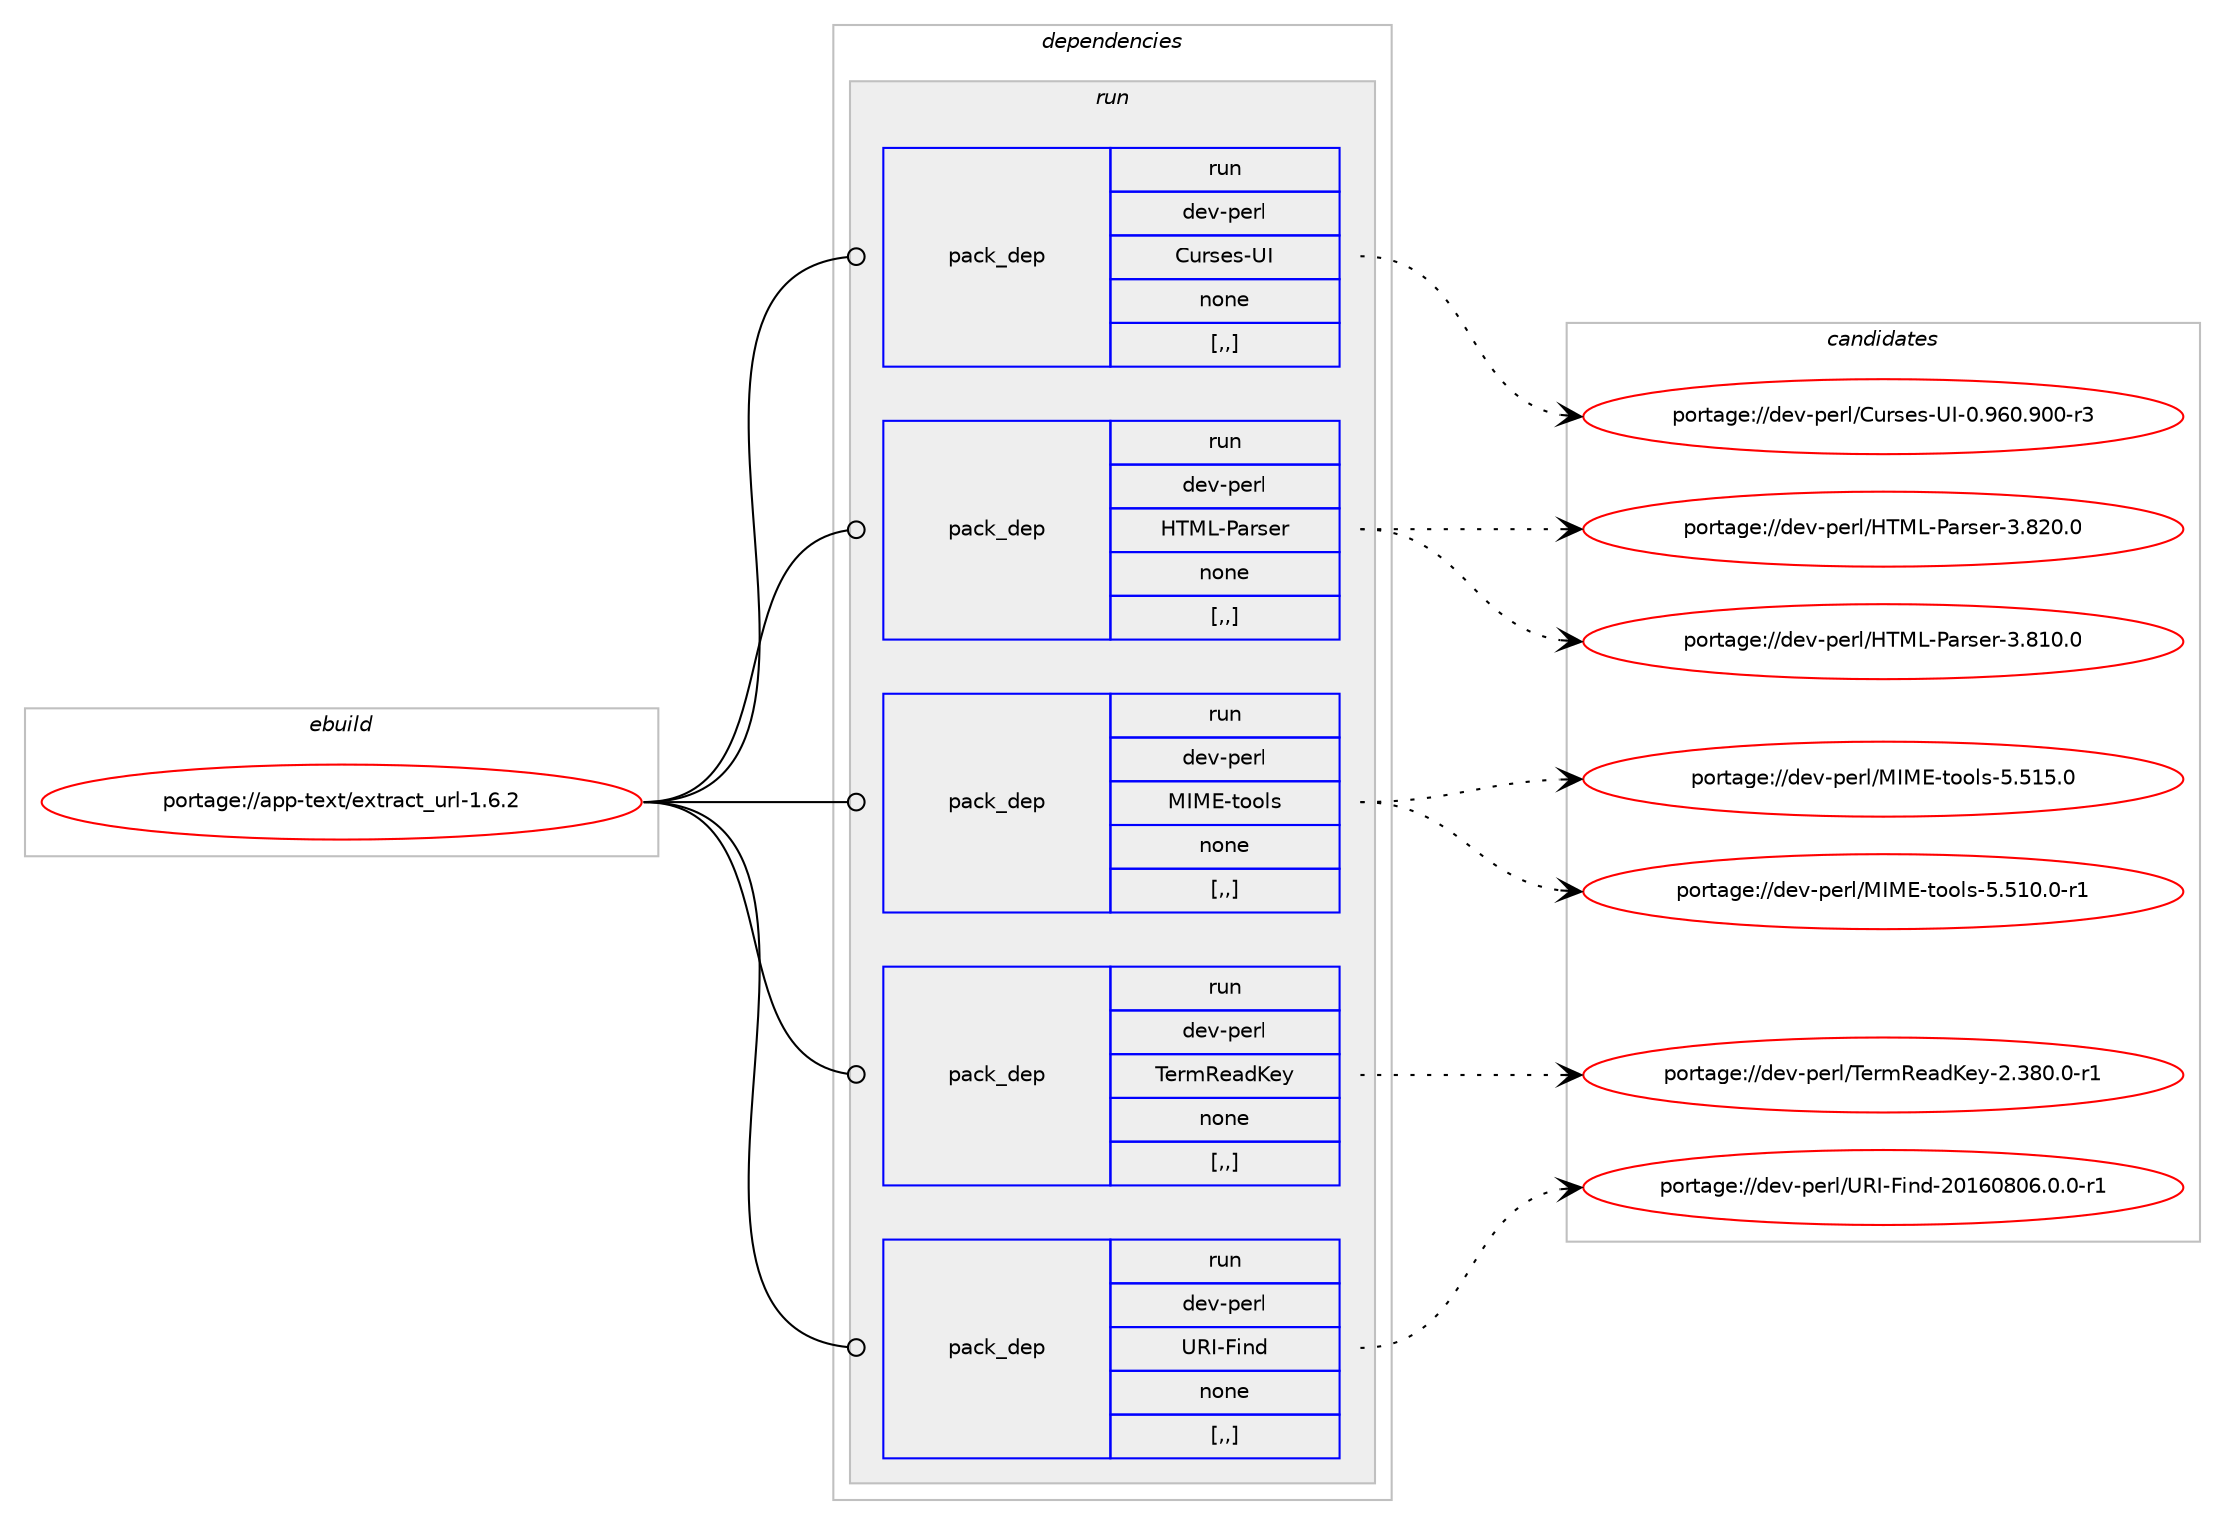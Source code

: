 digraph prolog {

# *************
# Graph options
# *************

newrank=true;
concentrate=true;
compound=true;
graph [rankdir=LR,fontname=Helvetica,fontsize=10,ranksep=1.5];#, ranksep=2.5, nodesep=0.2];
edge  [arrowhead=vee];
node  [fontname=Helvetica,fontsize=10];

# **********
# The ebuild
# **********

subgraph cluster_leftcol {
color=gray;
label=<<i>ebuild</i>>;
id [label="portage://app-text/extract_url-1.6.2", color=red, width=4, href="../app-text/extract_url-1.6.2.svg"];
}

# ****************
# The dependencies
# ****************

subgraph cluster_midcol {
color=gray;
label=<<i>dependencies</i>>;
subgraph cluster_compile {
fillcolor="#eeeeee";
style=filled;
label=<<i>compile</i>>;
}
subgraph cluster_compileandrun {
fillcolor="#eeeeee";
style=filled;
label=<<i>compile and run</i>>;
}
subgraph cluster_run {
fillcolor="#eeeeee";
style=filled;
label=<<i>run</i>>;
subgraph pack399782 {
dependency548735 [label=<<TABLE BORDER="0" CELLBORDER="1" CELLSPACING="0" CELLPADDING="4" WIDTH="220"><TR><TD ROWSPAN="6" CELLPADDING="30">pack_dep</TD></TR><TR><TD WIDTH="110">run</TD></TR><TR><TD>dev-perl</TD></TR><TR><TD>Curses-UI</TD></TR><TR><TD>none</TD></TR><TR><TD>[,,]</TD></TR></TABLE>>, shape=none, color=blue];
}
id:e -> dependency548735:w [weight=20,style="solid",arrowhead="odot"];
subgraph pack399783 {
dependency548736 [label=<<TABLE BORDER="0" CELLBORDER="1" CELLSPACING="0" CELLPADDING="4" WIDTH="220"><TR><TD ROWSPAN="6" CELLPADDING="30">pack_dep</TD></TR><TR><TD WIDTH="110">run</TD></TR><TR><TD>dev-perl</TD></TR><TR><TD>HTML-Parser</TD></TR><TR><TD>none</TD></TR><TR><TD>[,,]</TD></TR></TABLE>>, shape=none, color=blue];
}
id:e -> dependency548736:w [weight=20,style="solid",arrowhead="odot"];
subgraph pack399784 {
dependency548737 [label=<<TABLE BORDER="0" CELLBORDER="1" CELLSPACING="0" CELLPADDING="4" WIDTH="220"><TR><TD ROWSPAN="6" CELLPADDING="30">pack_dep</TD></TR><TR><TD WIDTH="110">run</TD></TR><TR><TD>dev-perl</TD></TR><TR><TD>MIME-tools</TD></TR><TR><TD>none</TD></TR><TR><TD>[,,]</TD></TR></TABLE>>, shape=none, color=blue];
}
id:e -> dependency548737:w [weight=20,style="solid",arrowhead="odot"];
subgraph pack399785 {
dependency548738 [label=<<TABLE BORDER="0" CELLBORDER="1" CELLSPACING="0" CELLPADDING="4" WIDTH="220"><TR><TD ROWSPAN="6" CELLPADDING="30">pack_dep</TD></TR><TR><TD WIDTH="110">run</TD></TR><TR><TD>dev-perl</TD></TR><TR><TD>TermReadKey</TD></TR><TR><TD>none</TD></TR><TR><TD>[,,]</TD></TR></TABLE>>, shape=none, color=blue];
}
id:e -> dependency548738:w [weight=20,style="solid",arrowhead="odot"];
subgraph pack399786 {
dependency548739 [label=<<TABLE BORDER="0" CELLBORDER="1" CELLSPACING="0" CELLPADDING="4" WIDTH="220"><TR><TD ROWSPAN="6" CELLPADDING="30">pack_dep</TD></TR><TR><TD WIDTH="110">run</TD></TR><TR><TD>dev-perl</TD></TR><TR><TD>URI-Find</TD></TR><TR><TD>none</TD></TR><TR><TD>[,,]</TD></TR></TABLE>>, shape=none, color=blue];
}
id:e -> dependency548739:w [weight=20,style="solid",arrowhead="odot"];
}
}

# **************
# The candidates
# **************

subgraph cluster_choices {
rank=same;
color=gray;
label=<<i>candidates</i>>;

subgraph choice399782 {
color=black;
nodesep=1;
choice100101118451121011141084767117114115101115458573454846575448465748484511451 [label="portage://dev-perl/Curses-UI-0.960.900-r3", color=red, width=4,href="../dev-perl/Curses-UI-0.960.900-r3.svg"];
dependency548735:e -> choice100101118451121011141084767117114115101115458573454846575448465748484511451:w [style=dotted,weight="100"];
}
subgraph choice399783 {
color=black;
nodesep=1;
choice1001011184511210111410847728477764580971141151011144551465650484648 [label="portage://dev-perl/HTML-Parser-3.820.0", color=red, width=4,href="../dev-perl/HTML-Parser-3.820.0.svg"];
choice1001011184511210111410847728477764580971141151011144551465649484648 [label="portage://dev-perl/HTML-Parser-3.810.0", color=red, width=4,href="../dev-perl/HTML-Parser-3.810.0.svg"];
dependency548736:e -> choice1001011184511210111410847728477764580971141151011144551465650484648:w [style=dotted,weight="100"];
dependency548736:e -> choice1001011184511210111410847728477764580971141151011144551465649484648:w [style=dotted,weight="100"];
}
subgraph choice399784 {
color=black;
nodesep=1;
choice100101118451121011141084777737769451161111111081154553465349534648 [label="portage://dev-perl/MIME-tools-5.515.0", color=red, width=4,href="../dev-perl/MIME-tools-5.515.0.svg"];
choice1001011184511210111410847777377694511611111110811545534653494846484511449 [label="portage://dev-perl/MIME-tools-5.510.0-r1", color=red, width=4,href="../dev-perl/MIME-tools-5.510.0-r1.svg"];
dependency548737:e -> choice100101118451121011141084777737769451161111111081154553465349534648:w [style=dotted,weight="100"];
dependency548737:e -> choice1001011184511210111410847777377694511611111110811545534653494846484511449:w [style=dotted,weight="100"];
}
subgraph choice399785 {
color=black;
nodesep=1;
choice10010111845112101114108478410111410982101971007510112145504651564846484511449 [label="portage://dev-perl/TermReadKey-2.380.0-r1", color=red, width=4,href="../dev-perl/TermReadKey-2.380.0-r1.svg"];
dependency548738:e -> choice10010111845112101114108478410111410982101971007510112145504651564846484511449:w [style=dotted,weight="100"];
}
subgraph choice399786 {
color=black;
nodesep=1;
choice10010111845112101114108478582734570105110100455048495448564854464846484511449 [label="portage://dev-perl/URI-Find-20160806.0.0-r1", color=red, width=4,href="../dev-perl/URI-Find-20160806.0.0-r1.svg"];
dependency548739:e -> choice10010111845112101114108478582734570105110100455048495448564854464846484511449:w [style=dotted,weight="100"];
}
}

}
